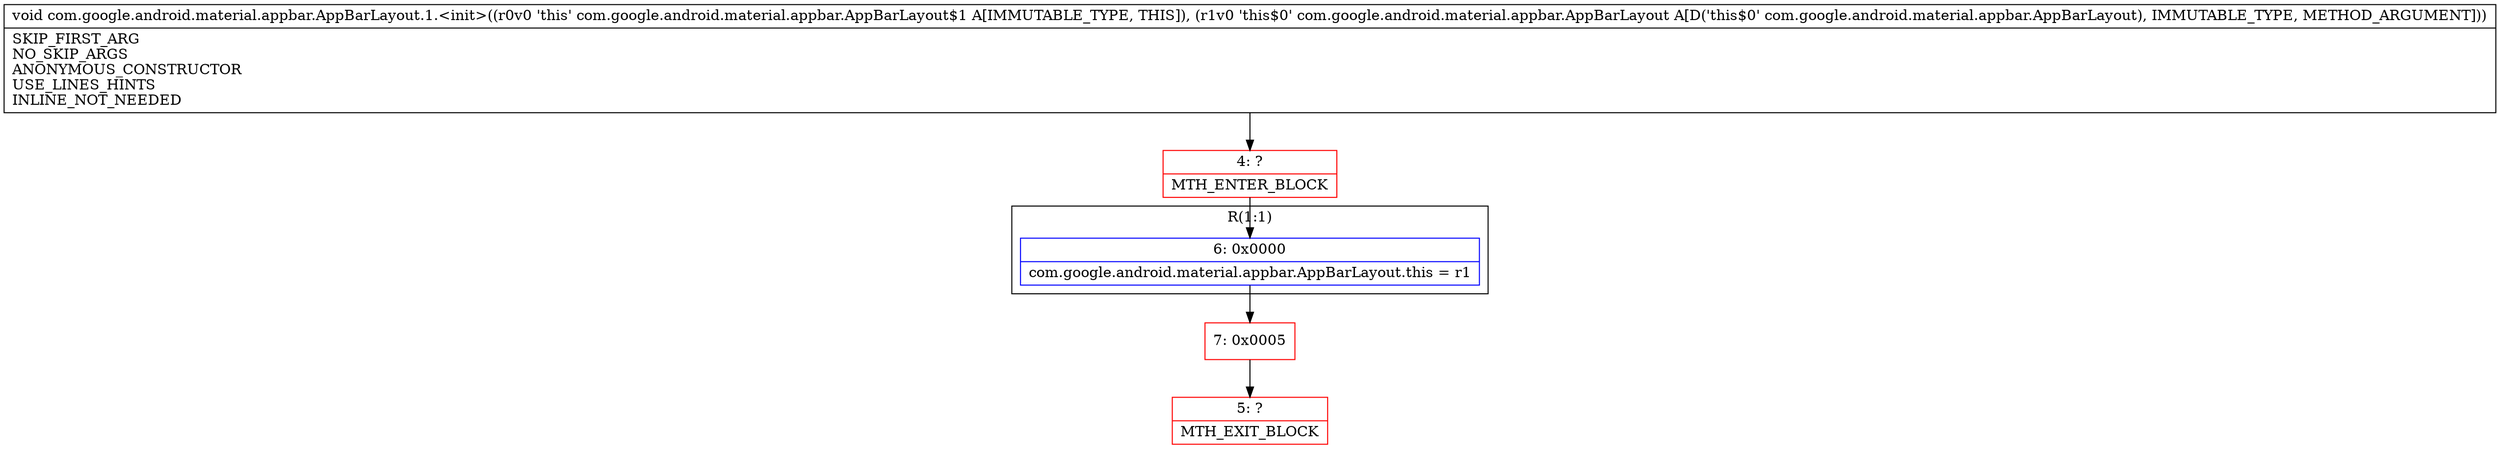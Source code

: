 digraph "CFG forcom.google.android.material.appbar.AppBarLayout.1.\<init\>(Lcom\/google\/android\/material\/appbar\/AppBarLayout;)V" {
subgraph cluster_Region_657439140 {
label = "R(1:1)";
node [shape=record,color=blue];
Node_6 [shape=record,label="{6\:\ 0x0000|com.google.android.material.appbar.AppBarLayout.this = r1\l}"];
}
Node_4 [shape=record,color=red,label="{4\:\ ?|MTH_ENTER_BLOCK\l}"];
Node_7 [shape=record,color=red,label="{7\:\ 0x0005}"];
Node_5 [shape=record,color=red,label="{5\:\ ?|MTH_EXIT_BLOCK\l}"];
MethodNode[shape=record,label="{void com.google.android.material.appbar.AppBarLayout.1.\<init\>((r0v0 'this' com.google.android.material.appbar.AppBarLayout$1 A[IMMUTABLE_TYPE, THIS]), (r1v0 'this$0' com.google.android.material.appbar.AppBarLayout A[D('this$0' com.google.android.material.appbar.AppBarLayout), IMMUTABLE_TYPE, METHOD_ARGUMENT]))  | SKIP_FIRST_ARG\lNO_SKIP_ARGS\lANONYMOUS_CONSTRUCTOR\lUSE_LINES_HINTS\lINLINE_NOT_NEEDED\l}"];
MethodNode -> Node_4;Node_6 -> Node_7;
Node_4 -> Node_6;
Node_7 -> Node_5;
}

